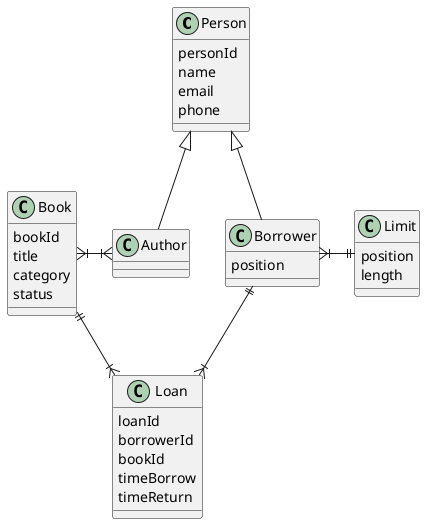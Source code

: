 @startuml
'https://plantuml.com/class-diagram

class Person {
    personId
    name
    email
    phone
}

class Borrower {
    position
}
Person <|-- Borrower

class Author
Person <|-- Author

class Book {
    bookId
    title
    category
    status
}

Book }|-|{ Author

class Loan {
    loanId
    borrowerId
    bookId
    timeBorrow
    timeReturn
}

Borrower ||--|{ Loan
Book ||--|{ Loan

class Limit {
    position
    length
}

Borrower }|-|| Limit


@enduml